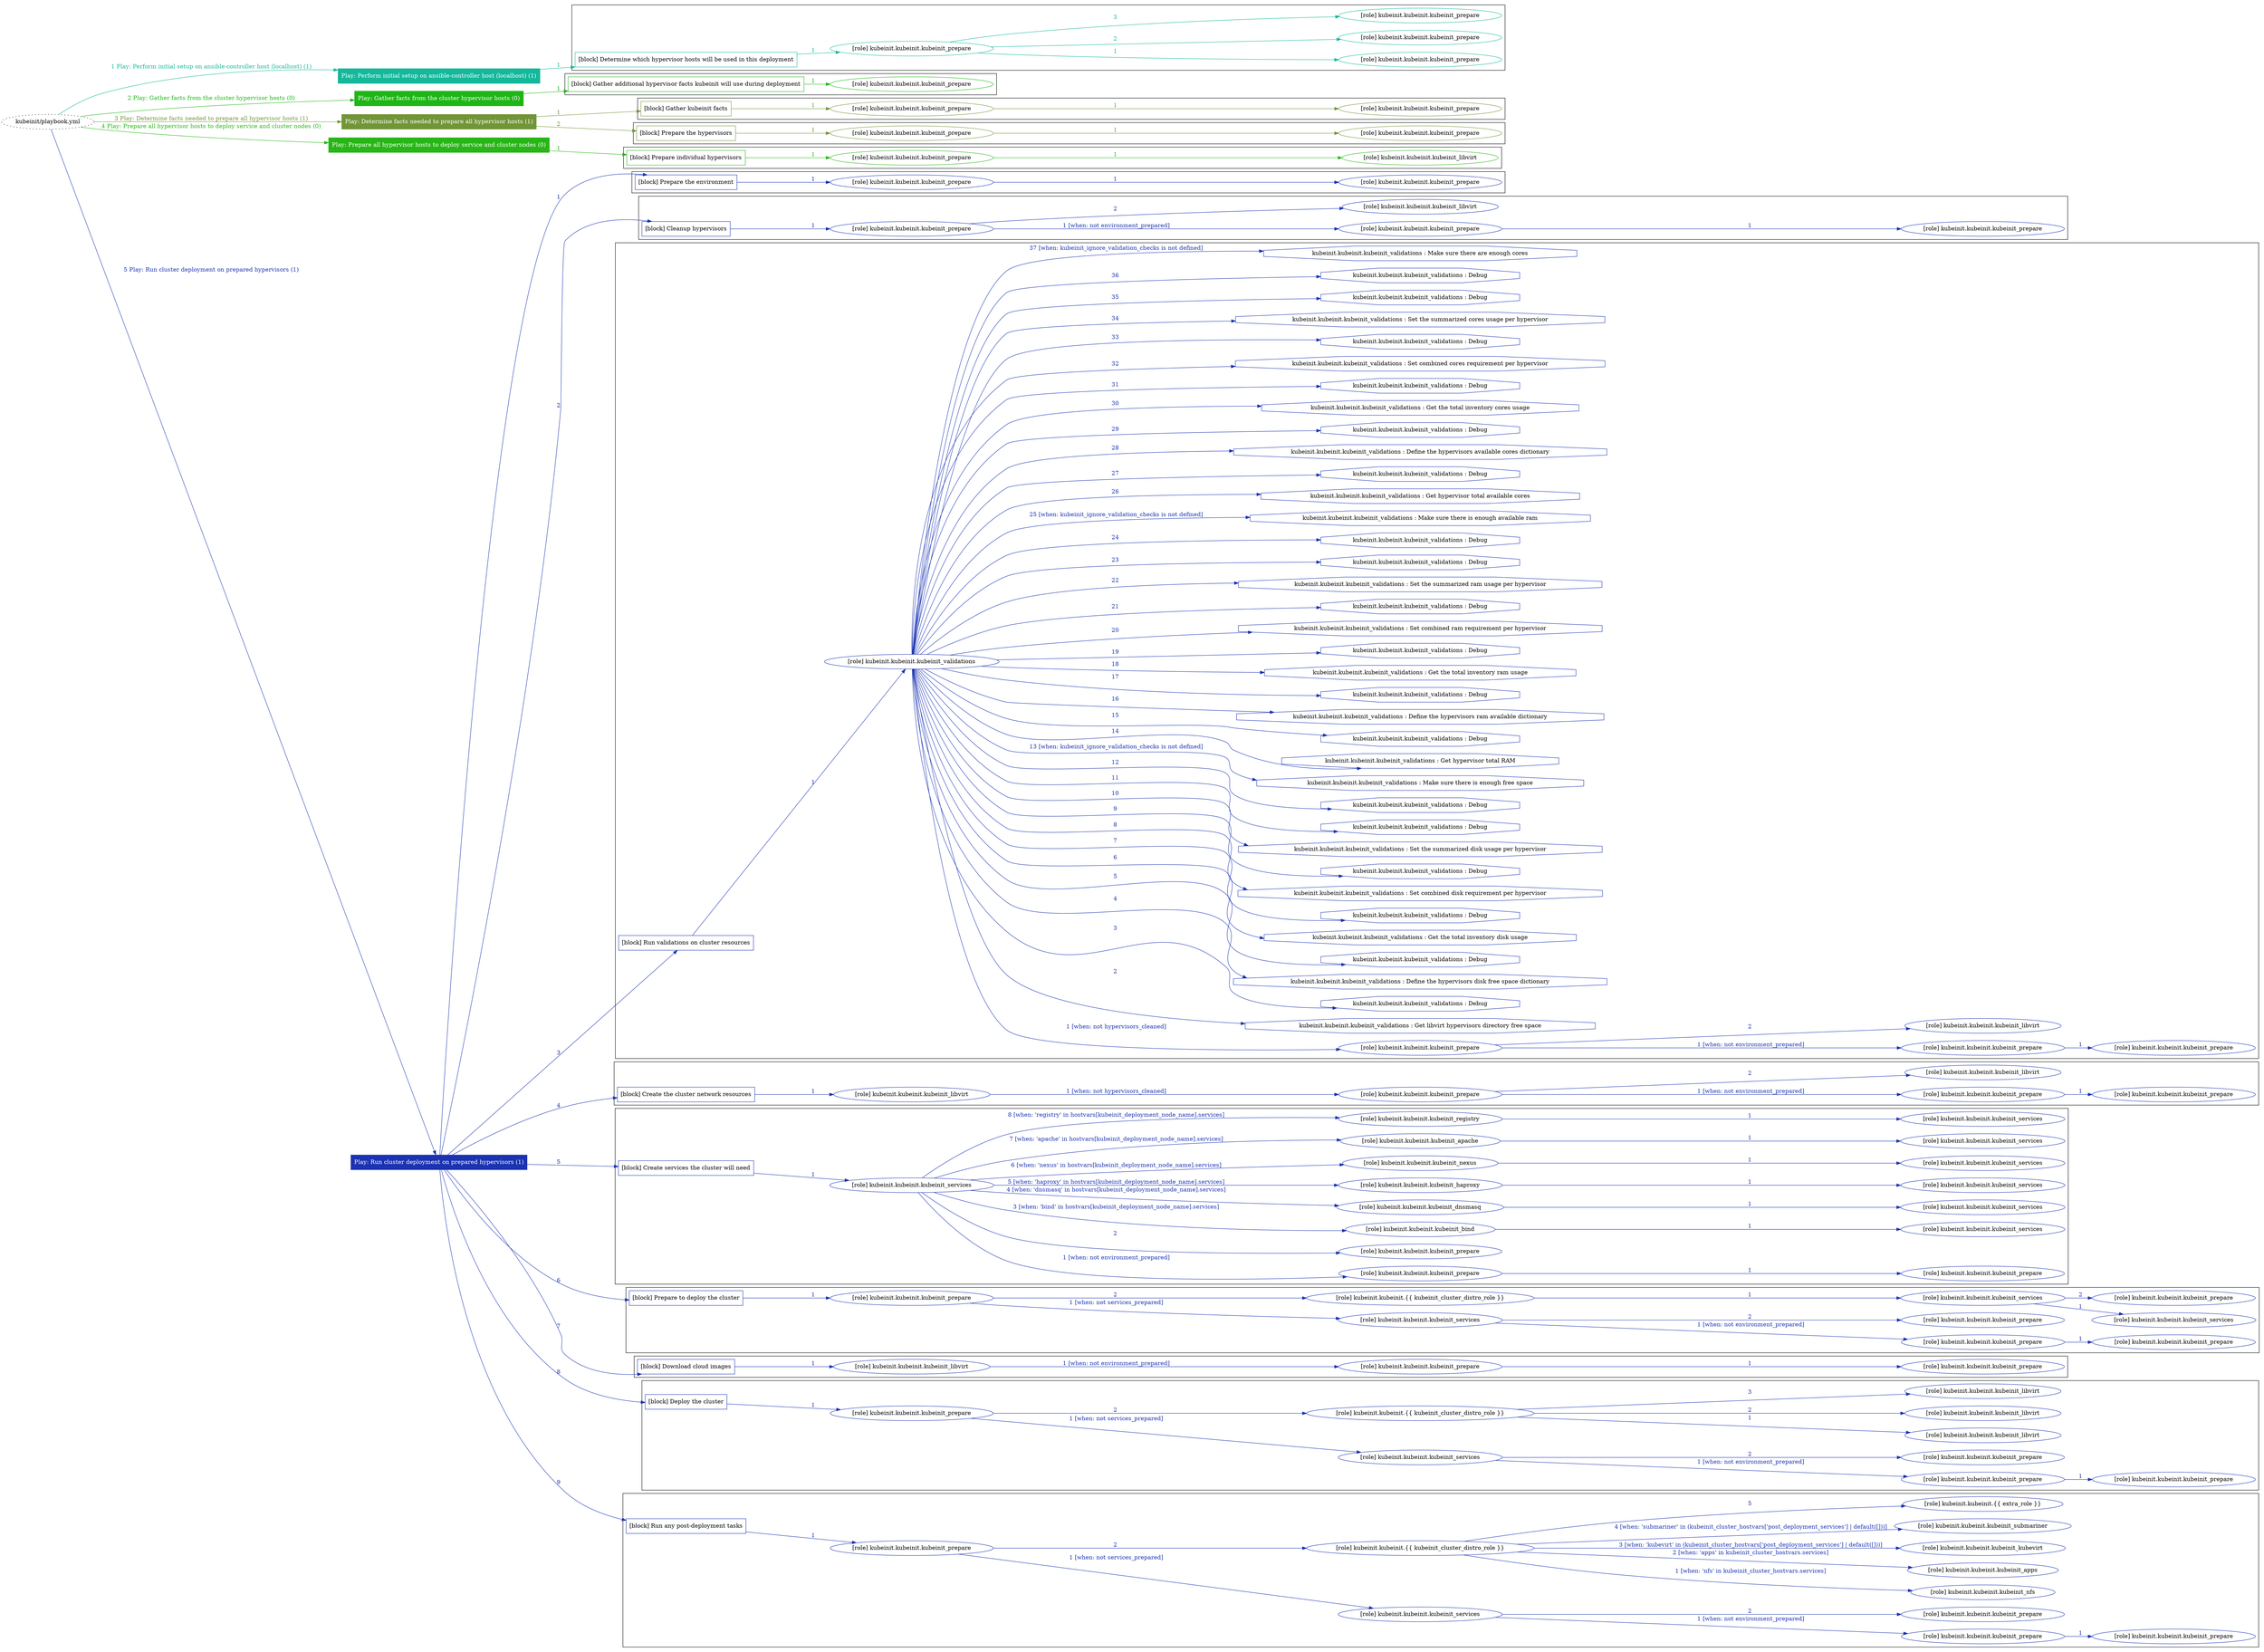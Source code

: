 digraph {
	graph [concentrate=true ordering=in rankdir=LR ratio=fill]
	edge [esep=5 sep=10]
	"kubeinit/playbook.yml" [URL="/home/runner/work/kubeinit/kubeinit/kubeinit/playbook.yml" id=playbook_d0642787 style=dotted]
	"kubeinit/playbook.yml" -> play_f335b61d [label="1 Play: Perform initial setup on ansible-controller host (localhost) (1)" color="#14b89b" fontcolor="#14b89b" id=edge_playbook_d0642787_play_f335b61d labeltooltip="1 Play: Perform initial setup on ansible-controller host (localhost) (1)" tooltip="1 Play: Perform initial setup on ansible-controller host (localhost) (1)"]
	subgraph "Play: Perform initial setup on ansible-controller host (localhost) (1)" {
		play_f335b61d [label="Play: Perform initial setup on ansible-controller host (localhost) (1)" URL="/home/runner/work/kubeinit/kubeinit/kubeinit/playbook.yml" color="#14b89b" fontcolor="#ffffff" id=play_f335b61d shape=box style=filled tooltip=localhost]
		play_f335b61d -> block_9bcf3a5b [label=1 color="#14b89b" fontcolor="#14b89b" id=edge_1_play_f335b61d_block_9bcf3a5b labeltooltip=1 tooltip=1]
		subgraph cluster_block_9bcf3a5b {
			block_9bcf3a5b [label="[block] Determine which hypervisor hosts will be used in this deployment" URL="/home/runner/work/kubeinit/kubeinit/kubeinit/playbook.yml" color="#14b89b" id=block_9bcf3a5b labeltooltip="Determine which hypervisor hosts will be used in this deployment" shape=box tooltip="Determine which hypervisor hosts will be used in this deployment"]
			block_9bcf3a5b -> role_b76c99eb [label="1 " color="#14b89b" fontcolor="#14b89b" id=edge_1_block_9bcf3a5b_role_b76c99eb labeltooltip="1 " tooltip="1 "]
			subgraph "kubeinit.kubeinit.kubeinit_prepare" {
				role_b76c99eb [label="[role] kubeinit.kubeinit.kubeinit_prepare" URL="/home/runner/work/kubeinit/kubeinit/kubeinit/playbook.yml" color="#14b89b" id=role_b76c99eb tooltip="kubeinit.kubeinit.kubeinit_prepare"]
				role_b76c99eb -> role_580c1dcb [label="1 " color="#14b89b" fontcolor="#14b89b" id=edge_1_role_b76c99eb_role_580c1dcb labeltooltip="1 " tooltip="1 "]
				subgraph "kubeinit.kubeinit.kubeinit_prepare" {
					role_580c1dcb [label="[role] kubeinit.kubeinit.kubeinit_prepare" URL="/home/runner/.ansible/collections/ansible_collections/kubeinit/kubeinit/roles/kubeinit_prepare/tasks/build_hypervisors_group.yml" color="#14b89b" id=role_580c1dcb tooltip="kubeinit.kubeinit.kubeinit_prepare"]
				}
				role_b76c99eb -> role_3fa448e5 [label="2 " color="#14b89b" fontcolor="#14b89b" id=edge_2_role_b76c99eb_role_3fa448e5 labeltooltip="2 " tooltip="2 "]
				subgraph "kubeinit.kubeinit.kubeinit_prepare" {
					role_3fa448e5 [label="[role] kubeinit.kubeinit.kubeinit_prepare" URL="/home/runner/.ansible/collections/ansible_collections/kubeinit/kubeinit/roles/kubeinit_prepare/tasks/build_hypervisors_group.yml" color="#14b89b" id=role_3fa448e5 tooltip="kubeinit.kubeinit.kubeinit_prepare"]
				}
				role_b76c99eb -> role_891f0ed3 [label="3 " color="#14b89b" fontcolor="#14b89b" id=edge_3_role_b76c99eb_role_891f0ed3 labeltooltip="3 " tooltip="3 "]
				subgraph "kubeinit.kubeinit.kubeinit_prepare" {
					role_891f0ed3 [label="[role] kubeinit.kubeinit.kubeinit_prepare" URL="/home/runner/.ansible/collections/ansible_collections/kubeinit/kubeinit/roles/kubeinit_prepare/tasks/build_hypervisors_group.yml" color="#14b89b" id=role_891f0ed3 tooltip="kubeinit.kubeinit.kubeinit_prepare"]
				}
			}
		}
	}
	"kubeinit/playbook.yml" -> play_70ec115f [label="2 Play: Gather facts from the cluster hypervisor hosts (0)" color="#1eb616" fontcolor="#1eb616" id=edge_playbook_d0642787_play_70ec115f labeltooltip="2 Play: Gather facts from the cluster hypervisor hosts (0)" tooltip="2 Play: Gather facts from the cluster hypervisor hosts (0)"]
	subgraph "Play: Gather facts from the cluster hypervisor hosts (0)" {
		play_70ec115f [label="Play: Gather facts from the cluster hypervisor hosts (0)" URL="/home/runner/work/kubeinit/kubeinit/kubeinit/playbook.yml" color="#1eb616" fontcolor="#ffffff" id=play_70ec115f shape=box style=filled tooltip="Play: Gather facts from the cluster hypervisor hosts (0)"]
		play_70ec115f -> block_9ad69782 [label=1 color="#1eb616" fontcolor="#1eb616" id=edge_1_play_70ec115f_block_9ad69782 labeltooltip=1 tooltip=1]
		subgraph cluster_block_9ad69782 {
			block_9ad69782 [label="[block] Gather additional hypervisor facts kubeinit will use during deployment" URL="/home/runner/work/kubeinit/kubeinit/kubeinit/playbook.yml" color="#1eb616" id=block_9ad69782 labeltooltip="Gather additional hypervisor facts kubeinit will use during deployment" shape=box tooltip="Gather additional hypervisor facts kubeinit will use during deployment"]
			block_9ad69782 -> role_28d8844d [label="1 " color="#1eb616" fontcolor="#1eb616" id=edge_1_block_9ad69782_role_28d8844d labeltooltip="1 " tooltip="1 "]
			subgraph "kubeinit.kubeinit.kubeinit_prepare" {
				role_28d8844d [label="[role] kubeinit.kubeinit.kubeinit_prepare" URL="/home/runner/work/kubeinit/kubeinit/kubeinit/playbook.yml" color="#1eb616" id=role_28d8844d tooltip="kubeinit.kubeinit.kubeinit_prepare"]
			}
		}
	}
	"kubeinit/playbook.yml" -> play_14eed924 [label="3 Play: Determine facts needed to prepare all hypervisor hosts (1)" color="#729537" fontcolor="#729537" id=edge_playbook_d0642787_play_14eed924 labeltooltip="3 Play: Determine facts needed to prepare all hypervisor hosts (1)" tooltip="3 Play: Determine facts needed to prepare all hypervisor hosts (1)"]
	subgraph "Play: Determine facts needed to prepare all hypervisor hosts (1)" {
		play_14eed924 [label="Play: Determine facts needed to prepare all hypervisor hosts (1)" URL="/home/runner/work/kubeinit/kubeinit/kubeinit/playbook.yml" color="#729537" fontcolor="#ffffff" id=play_14eed924 shape=box style=filled tooltip=localhost]
		play_14eed924 -> block_efe46ebb [label=1 color="#729537" fontcolor="#729537" id=edge_1_play_14eed924_block_efe46ebb labeltooltip=1 tooltip=1]
		subgraph cluster_block_efe46ebb {
			block_efe46ebb [label="[block] Gather kubeinit facts" URL="/home/runner/work/kubeinit/kubeinit/kubeinit/playbook.yml" color="#729537" id=block_efe46ebb labeltooltip="Gather kubeinit facts" shape=box tooltip="Gather kubeinit facts"]
			block_efe46ebb -> role_eef0987b [label="1 " color="#729537" fontcolor="#729537" id=edge_1_block_efe46ebb_role_eef0987b labeltooltip="1 " tooltip="1 "]
			subgraph "kubeinit.kubeinit.kubeinit_prepare" {
				role_eef0987b [label="[role] kubeinit.kubeinit.kubeinit_prepare" URL="/home/runner/work/kubeinit/kubeinit/kubeinit/playbook.yml" color="#729537" id=role_eef0987b tooltip="kubeinit.kubeinit.kubeinit_prepare"]
				role_eef0987b -> role_ab164e6f [label="1 " color="#729537" fontcolor="#729537" id=edge_1_role_eef0987b_role_ab164e6f labeltooltip="1 " tooltip="1 "]
				subgraph "kubeinit.kubeinit.kubeinit_prepare" {
					role_ab164e6f [label="[role] kubeinit.kubeinit.kubeinit_prepare" URL="/home/runner/.ansible/collections/ansible_collections/kubeinit/kubeinit/roles/kubeinit_prepare/tasks/gather_kubeinit_facts.yml" color="#729537" id=role_ab164e6f tooltip="kubeinit.kubeinit.kubeinit_prepare"]
				}
			}
		}
		play_14eed924 -> block_03d77d4e [label=2 color="#729537" fontcolor="#729537" id=edge_2_play_14eed924_block_03d77d4e labeltooltip=2 tooltip=2]
		subgraph cluster_block_03d77d4e {
			block_03d77d4e [label="[block] Prepare the hypervisors" URL="/home/runner/work/kubeinit/kubeinit/kubeinit/playbook.yml" color="#729537" id=block_03d77d4e labeltooltip="Prepare the hypervisors" shape=box tooltip="Prepare the hypervisors"]
			block_03d77d4e -> role_f4a0c69c [label="1 " color="#729537" fontcolor="#729537" id=edge_1_block_03d77d4e_role_f4a0c69c labeltooltip="1 " tooltip="1 "]
			subgraph "kubeinit.kubeinit.kubeinit_prepare" {
				role_f4a0c69c [label="[role] kubeinit.kubeinit.kubeinit_prepare" URL="/home/runner/work/kubeinit/kubeinit/kubeinit/playbook.yml" color="#729537" id=role_f4a0c69c tooltip="kubeinit.kubeinit.kubeinit_prepare"]
				role_f4a0c69c -> role_c1b310d0 [label="1 " color="#729537" fontcolor="#729537" id=edge_1_role_f4a0c69c_role_c1b310d0 labeltooltip="1 " tooltip="1 "]
				subgraph "kubeinit.kubeinit.kubeinit_prepare" {
					role_c1b310d0 [label="[role] kubeinit.kubeinit.kubeinit_prepare" URL="/home/runner/.ansible/collections/ansible_collections/kubeinit/kubeinit/roles/kubeinit_prepare/tasks/gather_kubeinit_facts.yml" color="#729537" id=role_c1b310d0 tooltip="kubeinit.kubeinit.kubeinit_prepare"]
				}
			}
		}
	}
	"kubeinit/playbook.yml" -> play_85d1988a [label="4 Play: Prepare all hypervisor hosts to deploy service and cluster nodes (0)" color="#27b616" fontcolor="#27b616" id=edge_playbook_d0642787_play_85d1988a labeltooltip="4 Play: Prepare all hypervisor hosts to deploy service and cluster nodes (0)" tooltip="4 Play: Prepare all hypervisor hosts to deploy service and cluster nodes (0)"]
	subgraph "Play: Prepare all hypervisor hosts to deploy service and cluster nodes (0)" {
		play_85d1988a [label="Play: Prepare all hypervisor hosts to deploy service and cluster nodes (0)" URL="/home/runner/work/kubeinit/kubeinit/kubeinit/playbook.yml" color="#27b616" fontcolor="#ffffff" id=play_85d1988a shape=box style=filled tooltip="Play: Prepare all hypervisor hosts to deploy service and cluster nodes (0)"]
		play_85d1988a -> block_72f70c31 [label=1 color="#27b616" fontcolor="#27b616" id=edge_1_play_85d1988a_block_72f70c31 labeltooltip=1 tooltip=1]
		subgraph cluster_block_72f70c31 {
			block_72f70c31 [label="[block] Prepare individual hypervisors" URL="/home/runner/work/kubeinit/kubeinit/kubeinit/playbook.yml" color="#27b616" id=block_72f70c31 labeltooltip="Prepare individual hypervisors" shape=box tooltip="Prepare individual hypervisors"]
			block_72f70c31 -> role_079ffa58 [label="1 " color="#27b616" fontcolor="#27b616" id=edge_1_block_72f70c31_role_079ffa58 labeltooltip="1 " tooltip="1 "]
			subgraph "kubeinit.kubeinit.kubeinit_prepare" {
				role_079ffa58 [label="[role] kubeinit.kubeinit.kubeinit_prepare" URL="/home/runner/work/kubeinit/kubeinit/kubeinit/playbook.yml" color="#27b616" id=role_079ffa58 tooltip="kubeinit.kubeinit.kubeinit_prepare"]
				role_079ffa58 -> role_79d85aa2 [label="1 " color="#27b616" fontcolor="#27b616" id=edge_1_role_079ffa58_role_79d85aa2 labeltooltip="1 " tooltip="1 "]
				subgraph "kubeinit.kubeinit.kubeinit_libvirt" {
					role_79d85aa2 [label="[role] kubeinit.kubeinit.kubeinit_libvirt" URL="/home/runner/.ansible/collections/ansible_collections/kubeinit/kubeinit/roles/kubeinit_prepare/tasks/prepare_hypervisor.yml" color="#27b616" id=role_79d85aa2 tooltip="kubeinit.kubeinit.kubeinit_libvirt"]
				}
			}
		}
	}
	"kubeinit/playbook.yml" -> play_3f9aa0ba [label="5 Play: Run cluster deployment on prepared hypervisors (1)" color="#1b33b1" fontcolor="#1b33b1" id=edge_playbook_d0642787_play_3f9aa0ba labeltooltip="5 Play: Run cluster deployment on prepared hypervisors (1)" tooltip="5 Play: Run cluster deployment on prepared hypervisors (1)"]
	subgraph "Play: Run cluster deployment on prepared hypervisors (1)" {
		play_3f9aa0ba [label="Play: Run cluster deployment on prepared hypervisors (1)" URL="/home/runner/work/kubeinit/kubeinit/kubeinit/playbook.yml" color="#1b33b1" fontcolor="#ffffff" id=play_3f9aa0ba shape=box style=filled tooltip=localhost]
		play_3f9aa0ba -> block_d794f4b3 [label=1 color="#1b33b1" fontcolor="#1b33b1" id=edge_1_play_3f9aa0ba_block_d794f4b3 labeltooltip=1 tooltip=1]
		subgraph cluster_block_d794f4b3 {
			block_d794f4b3 [label="[block] Prepare the environment" URL="/home/runner/work/kubeinit/kubeinit/kubeinit/playbook.yml" color="#1b33b1" id=block_d794f4b3 labeltooltip="Prepare the environment" shape=box tooltip="Prepare the environment"]
			block_d794f4b3 -> role_8365e5de [label="1 " color="#1b33b1" fontcolor="#1b33b1" id=edge_1_block_d794f4b3_role_8365e5de labeltooltip="1 " tooltip="1 "]
			subgraph "kubeinit.kubeinit.kubeinit_prepare" {
				role_8365e5de [label="[role] kubeinit.kubeinit.kubeinit_prepare" URL="/home/runner/work/kubeinit/kubeinit/kubeinit/playbook.yml" color="#1b33b1" id=role_8365e5de tooltip="kubeinit.kubeinit.kubeinit_prepare"]
				role_8365e5de -> role_66886722 [label="1 " color="#1b33b1" fontcolor="#1b33b1" id=edge_1_role_8365e5de_role_66886722 labeltooltip="1 " tooltip="1 "]
				subgraph "kubeinit.kubeinit.kubeinit_prepare" {
					role_66886722 [label="[role] kubeinit.kubeinit.kubeinit_prepare" URL="/home/runner/.ansible/collections/ansible_collections/kubeinit/kubeinit/roles/kubeinit_prepare/tasks/gather_kubeinit_facts.yml" color="#1b33b1" id=role_66886722 tooltip="kubeinit.kubeinit.kubeinit_prepare"]
				}
			}
		}
		play_3f9aa0ba -> block_cd24d6b0 [label=2 color="#1b33b1" fontcolor="#1b33b1" id=edge_2_play_3f9aa0ba_block_cd24d6b0 labeltooltip=2 tooltip=2]
		subgraph cluster_block_cd24d6b0 {
			block_cd24d6b0 [label="[block] Cleanup hypervisors" URL="/home/runner/work/kubeinit/kubeinit/kubeinit/playbook.yml" color="#1b33b1" id=block_cd24d6b0 labeltooltip="Cleanup hypervisors" shape=box tooltip="Cleanup hypervisors"]
			block_cd24d6b0 -> role_c3f292dd [label="1 " color="#1b33b1" fontcolor="#1b33b1" id=edge_1_block_cd24d6b0_role_c3f292dd labeltooltip="1 " tooltip="1 "]
			subgraph "kubeinit.kubeinit.kubeinit_prepare" {
				role_c3f292dd [label="[role] kubeinit.kubeinit.kubeinit_prepare" URL="/home/runner/work/kubeinit/kubeinit/kubeinit/playbook.yml" color="#1b33b1" id=role_c3f292dd tooltip="kubeinit.kubeinit.kubeinit_prepare"]
				role_c3f292dd -> role_408a5069 [label="1 [when: not environment_prepared]" color="#1b33b1" fontcolor="#1b33b1" id=edge_1_role_c3f292dd_role_408a5069 labeltooltip="1 [when: not environment_prepared]" tooltip="1 [when: not environment_prepared]"]
				subgraph "kubeinit.kubeinit.kubeinit_prepare" {
					role_408a5069 [label="[role] kubeinit.kubeinit.kubeinit_prepare" URL="/home/runner/.ansible/collections/ansible_collections/kubeinit/kubeinit/roles/kubeinit_prepare/tasks/cleanup_hypervisors.yml" color="#1b33b1" id=role_408a5069 tooltip="kubeinit.kubeinit.kubeinit_prepare"]
					role_408a5069 -> role_58c8affa [label="1 " color="#1b33b1" fontcolor="#1b33b1" id=edge_1_role_408a5069_role_58c8affa labeltooltip="1 " tooltip="1 "]
					subgraph "kubeinit.kubeinit.kubeinit_prepare" {
						role_58c8affa [label="[role] kubeinit.kubeinit.kubeinit_prepare" URL="/home/runner/.ansible/collections/ansible_collections/kubeinit/kubeinit/roles/kubeinit_prepare/tasks/gather_kubeinit_facts.yml" color="#1b33b1" id=role_58c8affa tooltip="kubeinit.kubeinit.kubeinit_prepare"]
					}
				}
				role_c3f292dd -> role_567810c3 [label="2 " color="#1b33b1" fontcolor="#1b33b1" id=edge_2_role_c3f292dd_role_567810c3 labeltooltip="2 " tooltip="2 "]
				subgraph "kubeinit.kubeinit.kubeinit_libvirt" {
					role_567810c3 [label="[role] kubeinit.kubeinit.kubeinit_libvirt" URL="/home/runner/.ansible/collections/ansible_collections/kubeinit/kubeinit/roles/kubeinit_prepare/tasks/cleanup_hypervisors.yml" color="#1b33b1" id=role_567810c3 tooltip="kubeinit.kubeinit.kubeinit_libvirt"]
				}
			}
		}
		play_3f9aa0ba -> block_859167df [label=3 color="#1b33b1" fontcolor="#1b33b1" id=edge_3_play_3f9aa0ba_block_859167df labeltooltip=3 tooltip=3]
		subgraph cluster_block_859167df {
			block_859167df [label="[block] Run validations on cluster resources" URL="/home/runner/work/kubeinit/kubeinit/kubeinit/playbook.yml" color="#1b33b1" id=block_859167df labeltooltip="Run validations on cluster resources" shape=box tooltip="Run validations on cluster resources"]
			block_859167df -> role_9fb60a07 [label="1 " color="#1b33b1" fontcolor="#1b33b1" id=edge_1_block_859167df_role_9fb60a07 labeltooltip="1 " tooltip="1 "]
			subgraph "kubeinit.kubeinit.kubeinit_validations" {
				role_9fb60a07 [label="[role] kubeinit.kubeinit.kubeinit_validations" URL="/home/runner/work/kubeinit/kubeinit/kubeinit/playbook.yml" color="#1b33b1" id=role_9fb60a07 tooltip="kubeinit.kubeinit.kubeinit_validations"]
				role_9fb60a07 -> role_9320d05c [label="1 [when: not hypervisors_cleaned]" color="#1b33b1" fontcolor="#1b33b1" id=edge_1_role_9fb60a07_role_9320d05c labeltooltip="1 [when: not hypervisors_cleaned]" tooltip="1 [when: not hypervisors_cleaned]"]
				subgraph "kubeinit.kubeinit.kubeinit_prepare" {
					role_9320d05c [label="[role] kubeinit.kubeinit.kubeinit_prepare" URL="/home/runner/.ansible/collections/ansible_collections/kubeinit/kubeinit/roles/kubeinit_validations/tasks/main.yml" color="#1b33b1" id=role_9320d05c tooltip="kubeinit.kubeinit.kubeinit_prepare"]
					role_9320d05c -> role_31e699a5 [label="1 [when: not environment_prepared]" color="#1b33b1" fontcolor="#1b33b1" id=edge_1_role_9320d05c_role_31e699a5 labeltooltip="1 [when: not environment_prepared]" tooltip="1 [when: not environment_prepared]"]
					subgraph "kubeinit.kubeinit.kubeinit_prepare" {
						role_31e699a5 [label="[role] kubeinit.kubeinit.kubeinit_prepare" URL="/home/runner/.ansible/collections/ansible_collections/kubeinit/kubeinit/roles/kubeinit_prepare/tasks/cleanup_hypervisors.yml" color="#1b33b1" id=role_31e699a5 tooltip="kubeinit.kubeinit.kubeinit_prepare"]
						role_31e699a5 -> role_39a4196a [label="1 " color="#1b33b1" fontcolor="#1b33b1" id=edge_1_role_31e699a5_role_39a4196a labeltooltip="1 " tooltip="1 "]
						subgraph "kubeinit.kubeinit.kubeinit_prepare" {
							role_39a4196a [label="[role] kubeinit.kubeinit.kubeinit_prepare" URL="/home/runner/.ansible/collections/ansible_collections/kubeinit/kubeinit/roles/kubeinit_prepare/tasks/gather_kubeinit_facts.yml" color="#1b33b1" id=role_39a4196a tooltip="kubeinit.kubeinit.kubeinit_prepare"]
						}
					}
					role_9320d05c -> role_522bf94f [label="2 " color="#1b33b1" fontcolor="#1b33b1" id=edge_2_role_9320d05c_role_522bf94f labeltooltip="2 " tooltip="2 "]
					subgraph "kubeinit.kubeinit.kubeinit_libvirt" {
						role_522bf94f [label="[role] kubeinit.kubeinit.kubeinit_libvirt" URL="/home/runner/.ansible/collections/ansible_collections/kubeinit/kubeinit/roles/kubeinit_prepare/tasks/cleanup_hypervisors.yml" color="#1b33b1" id=role_522bf94f tooltip="kubeinit.kubeinit.kubeinit_libvirt"]
					}
				}
				task_2f95c793 [label="kubeinit.kubeinit.kubeinit_validations : Get libvirt hypervisors directory free space" URL="/home/runner/.ansible/collections/ansible_collections/kubeinit/kubeinit/roles/kubeinit_validations/tasks/10_libvirt_free_space.yml" color="#1b33b1" id=task_2f95c793 shape=octagon tooltip="kubeinit.kubeinit.kubeinit_validations : Get libvirt hypervisors directory free space"]
				role_9fb60a07 -> task_2f95c793 [label="2 " color="#1b33b1" fontcolor="#1b33b1" id=edge_2_role_9fb60a07_task_2f95c793 labeltooltip="2 " tooltip="2 "]
				task_fde166de [label="kubeinit.kubeinit.kubeinit_validations : Debug" URL="/home/runner/.ansible/collections/ansible_collections/kubeinit/kubeinit/roles/kubeinit_validations/tasks/10_libvirt_free_space.yml" color="#1b33b1" id=task_fde166de shape=octagon tooltip="kubeinit.kubeinit.kubeinit_validations : Debug"]
				role_9fb60a07 -> task_fde166de [label="3 " color="#1b33b1" fontcolor="#1b33b1" id=edge_3_role_9fb60a07_task_fde166de labeltooltip="3 " tooltip="3 "]
				task_0015f251 [label="kubeinit.kubeinit.kubeinit_validations : Define the hypervisors disk free space dictionary" URL="/home/runner/.ansible/collections/ansible_collections/kubeinit/kubeinit/roles/kubeinit_validations/tasks/10_libvirt_free_space.yml" color="#1b33b1" id=task_0015f251 shape=octagon tooltip="kubeinit.kubeinit.kubeinit_validations : Define the hypervisors disk free space dictionary"]
				role_9fb60a07 -> task_0015f251 [label="4 " color="#1b33b1" fontcolor="#1b33b1" id=edge_4_role_9fb60a07_task_0015f251 labeltooltip="4 " tooltip="4 "]
				task_1e554fc7 [label="kubeinit.kubeinit.kubeinit_validations : Debug" URL="/home/runner/.ansible/collections/ansible_collections/kubeinit/kubeinit/roles/kubeinit_validations/tasks/10_libvirt_free_space.yml" color="#1b33b1" id=task_1e554fc7 shape=octagon tooltip="kubeinit.kubeinit.kubeinit_validations : Debug"]
				role_9fb60a07 -> task_1e554fc7 [label="5 " color="#1b33b1" fontcolor="#1b33b1" id=edge_5_role_9fb60a07_task_1e554fc7 labeltooltip="5 " tooltip="5 "]
				task_2ba6947e [label="kubeinit.kubeinit.kubeinit_validations : Get the total inventory disk usage" URL="/home/runner/.ansible/collections/ansible_collections/kubeinit/kubeinit/roles/kubeinit_validations/tasks/10_libvirt_free_space.yml" color="#1b33b1" id=task_2ba6947e shape=octagon tooltip="kubeinit.kubeinit.kubeinit_validations : Get the total inventory disk usage"]
				role_9fb60a07 -> task_2ba6947e [label="6 " color="#1b33b1" fontcolor="#1b33b1" id=edge_6_role_9fb60a07_task_2ba6947e labeltooltip="6 " tooltip="6 "]
				task_b066cc3e [label="kubeinit.kubeinit.kubeinit_validations : Debug" URL="/home/runner/.ansible/collections/ansible_collections/kubeinit/kubeinit/roles/kubeinit_validations/tasks/10_libvirt_free_space.yml" color="#1b33b1" id=task_b066cc3e shape=octagon tooltip="kubeinit.kubeinit.kubeinit_validations : Debug"]
				role_9fb60a07 -> task_b066cc3e [label="7 " color="#1b33b1" fontcolor="#1b33b1" id=edge_7_role_9fb60a07_task_b066cc3e labeltooltip="7 " tooltip="7 "]
				task_6b97f872 [label="kubeinit.kubeinit.kubeinit_validations : Set combined disk requirement per hypervisor" URL="/home/runner/.ansible/collections/ansible_collections/kubeinit/kubeinit/roles/kubeinit_validations/tasks/10_libvirt_free_space.yml" color="#1b33b1" id=task_6b97f872 shape=octagon tooltip="kubeinit.kubeinit.kubeinit_validations : Set combined disk requirement per hypervisor"]
				role_9fb60a07 -> task_6b97f872 [label="8 " color="#1b33b1" fontcolor="#1b33b1" id=edge_8_role_9fb60a07_task_6b97f872 labeltooltip="8 " tooltip="8 "]
				task_d554695a [label="kubeinit.kubeinit.kubeinit_validations : Debug" URL="/home/runner/.ansible/collections/ansible_collections/kubeinit/kubeinit/roles/kubeinit_validations/tasks/10_libvirt_free_space.yml" color="#1b33b1" id=task_d554695a shape=octagon tooltip="kubeinit.kubeinit.kubeinit_validations : Debug"]
				role_9fb60a07 -> task_d554695a [label="9 " color="#1b33b1" fontcolor="#1b33b1" id=edge_9_role_9fb60a07_task_d554695a labeltooltip="9 " tooltip="9 "]
				task_1ce75f37 [label="kubeinit.kubeinit.kubeinit_validations : Set the summarized disk usage per hypervisor" URL="/home/runner/.ansible/collections/ansible_collections/kubeinit/kubeinit/roles/kubeinit_validations/tasks/10_libvirt_free_space.yml" color="#1b33b1" id=task_1ce75f37 shape=octagon tooltip="kubeinit.kubeinit.kubeinit_validations : Set the summarized disk usage per hypervisor"]
				role_9fb60a07 -> task_1ce75f37 [label="10 " color="#1b33b1" fontcolor="#1b33b1" id=edge_10_role_9fb60a07_task_1ce75f37 labeltooltip="10 " tooltip="10 "]
				task_3bdb3409 [label="kubeinit.kubeinit.kubeinit_validations : Debug" URL="/home/runner/.ansible/collections/ansible_collections/kubeinit/kubeinit/roles/kubeinit_validations/tasks/10_libvirt_free_space.yml" color="#1b33b1" id=task_3bdb3409 shape=octagon tooltip="kubeinit.kubeinit.kubeinit_validations : Debug"]
				role_9fb60a07 -> task_3bdb3409 [label="11 " color="#1b33b1" fontcolor="#1b33b1" id=edge_11_role_9fb60a07_task_3bdb3409 labeltooltip="11 " tooltip="11 "]
				task_29e334ca [label="kubeinit.kubeinit.kubeinit_validations : Debug" URL="/home/runner/.ansible/collections/ansible_collections/kubeinit/kubeinit/roles/kubeinit_validations/tasks/10_libvirt_free_space.yml" color="#1b33b1" id=task_29e334ca shape=octagon tooltip="kubeinit.kubeinit.kubeinit_validations : Debug"]
				role_9fb60a07 -> task_29e334ca [label="12 " color="#1b33b1" fontcolor="#1b33b1" id=edge_12_role_9fb60a07_task_29e334ca labeltooltip="12 " tooltip="12 "]
				task_494f1232 [label="kubeinit.kubeinit.kubeinit_validations : Make sure there is enough free space" URL="/home/runner/.ansible/collections/ansible_collections/kubeinit/kubeinit/roles/kubeinit_validations/tasks/10_libvirt_free_space.yml" color="#1b33b1" id=task_494f1232 shape=octagon tooltip="kubeinit.kubeinit.kubeinit_validations : Make sure there is enough free space"]
				role_9fb60a07 -> task_494f1232 [label="13 [when: kubeinit_ignore_validation_checks is not defined]" color="#1b33b1" fontcolor="#1b33b1" id=edge_13_role_9fb60a07_task_494f1232 labeltooltip="13 [when: kubeinit_ignore_validation_checks is not defined]" tooltip="13 [when: kubeinit_ignore_validation_checks is not defined]"]
				task_c98d5035 [label="kubeinit.kubeinit.kubeinit_validations : Get hypervisor total RAM" URL="/home/runner/.ansible/collections/ansible_collections/kubeinit/kubeinit/roles/kubeinit_validations/tasks/20_libvirt_available_ram.yml" color="#1b33b1" id=task_c98d5035 shape=octagon tooltip="kubeinit.kubeinit.kubeinit_validations : Get hypervisor total RAM"]
				role_9fb60a07 -> task_c98d5035 [label="14 " color="#1b33b1" fontcolor="#1b33b1" id=edge_14_role_9fb60a07_task_c98d5035 labeltooltip="14 " tooltip="14 "]
				task_a5c8b137 [label="kubeinit.kubeinit.kubeinit_validations : Debug" URL="/home/runner/.ansible/collections/ansible_collections/kubeinit/kubeinit/roles/kubeinit_validations/tasks/20_libvirt_available_ram.yml" color="#1b33b1" id=task_a5c8b137 shape=octagon tooltip="kubeinit.kubeinit.kubeinit_validations : Debug"]
				role_9fb60a07 -> task_a5c8b137 [label="15 " color="#1b33b1" fontcolor="#1b33b1" id=edge_15_role_9fb60a07_task_a5c8b137 labeltooltip="15 " tooltip="15 "]
				task_25f91c32 [label="kubeinit.kubeinit.kubeinit_validations : Define the hypervisors ram available dictionary" URL="/home/runner/.ansible/collections/ansible_collections/kubeinit/kubeinit/roles/kubeinit_validations/tasks/20_libvirt_available_ram.yml" color="#1b33b1" id=task_25f91c32 shape=octagon tooltip="kubeinit.kubeinit.kubeinit_validations : Define the hypervisors ram available dictionary"]
				role_9fb60a07 -> task_25f91c32 [label="16 " color="#1b33b1" fontcolor="#1b33b1" id=edge_16_role_9fb60a07_task_25f91c32 labeltooltip="16 " tooltip="16 "]
				task_6a60e4f9 [label="kubeinit.kubeinit.kubeinit_validations : Debug" URL="/home/runner/.ansible/collections/ansible_collections/kubeinit/kubeinit/roles/kubeinit_validations/tasks/20_libvirt_available_ram.yml" color="#1b33b1" id=task_6a60e4f9 shape=octagon tooltip="kubeinit.kubeinit.kubeinit_validations : Debug"]
				role_9fb60a07 -> task_6a60e4f9 [label="17 " color="#1b33b1" fontcolor="#1b33b1" id=edge_17_role_9fb60a07_task_6a60e4f9 labeltooltip="17 " tooltip="17 "]
				task_6f429b94 [label="kubeinit.kubeinit.kubeinit_validations : Get the total inventory ram usage" URL="/home/runner/.ansible/collections/ansible_collections/kubeinit/kubeinit/roles/kubeinit_validations/tasks/20_libvirt_available_ram.yml" color="#1b33b1" id=task_6f429b94 shape=octagon tooltip="kubeinit.kubeinit.kubeinit_validations : Get the total inventory ram usage"]
				role_9fb60a07 -> task_6f429b94 [label="18 " color="#1b33b1" fontcolor="#1b33b1" id=edge_18_role_9fb60a07_task_6f429b94 labeltooltip="18 " tooltip="18 "]
				task_bdcb1c4c [label="kubeinit.kubeinit.kubeinit_validations : Debug" URL="/home/runner/.ansible/collections/ansible_collections/kubeinit/kubeinit/roles/kubeinit_validations/tasks/20_libvirt_available_ram.yml" color="#1b33b1" id=task_bdcb1c4c shape=octagon tooltip="kubeinit.kubeinit.kubeinit_validations : Debug"]
				role_9fb60a07 -> task_bdcb1c4c [label="19 " color="#1b33b1" fontcolor="#1b33b1" id=edge_19_role_9fb60a07_task_bdcb1c4c labeltooltip="19 " tooltip="19 "]
				task_4bbbf221 [label="kubeinit.kubeinit.kubeinit_validations : Set combined ram requirement per hypervisor" URL="/home/runner/.ansible/collections/ansible_collections/kubeinit/kubeinit/roles/kubeinit_validations/tasks/20_libvirt_available_ram.yml" color="#1b33b1" id=task_4bbbf221 shape=octagon tooltip="kubeinit.kubeinit.kubeinit_validations : Set combined ram requirement per hypervisor"]
				role_9fb60a07 -> task_4bbbf221 [label="20 " color="#1b33b1" fontcolor="#1b33b1" id=edge_20_role_9fb60a07_task_4bbbf221 labeltooltip="20 " tooltip="20 "]
				task_5c71323c [label="kubeinit.kubeinit.kubeinit_validations : Debug" URL="/home/runner/.ansible/collections/ansible_collections/kubeinit/kubeinit/roles/kubeinit_validations/tasks/20_libvirt_available_ram.yml" color="#1b33b1" id=task_5c71323c shape=octagon tooltip="kubeinit.kubeinit.kubeinit_validations : Debug"]
				role_9fb60a07 -> task_5c71323c [label="21 " color="#1b33b1" fontcolor="#1b33b1" id=edge_21_role_9fb60a07_task_5c71323c labeltooltip="21 " tooltip="21 "]
				task_fcc02f7c [label="kubeinit.kubeinit.kubeinit_validations : Set the summarized ram usage per hypervisor" URL="/home/runner/.ansible/collections/ansible_collections/kubeinit/kubeinit/roles/kubeinit_validations/tasks/20_libvirt_available_ram.yml" color="#1b33b1" id=task_fcc02f7c shape=octagon tooltip="kubeinit.kubeinit.kubeinit_validations : Set the summarized ram usage per hypervisor"]
				role_9fb60a07 -> task_fcc02f7c [label="22 " color="#1b33b1" fontcolor="#1b33b1" id=edge_22_role_9fb60a07_task_fcc02f7c labeltooltip="22 " tooltip="22 "]
				task_aecbc5b8 [label="kubeinit.kubeinit.kubeinit_validations : Debug" URL="/home/runner/.ansible/collections/ansible_collections/kubeinit/kubeinit/roles/kubeinit_validations/tasks/20_libvirt_available_ram.yml" color="#1b33b1" id=task_aecbc5b8 shape=octagon tooltip="kubeinit.kubeinit.kubeinit_validations : Debug"]
				role_9fb60a07 -> task_aecbc5b8 [label="23 " color="#1b33b1" fontcolor="#1b33b1" id=edge_23_role_9fb60a07_task_aecbc5b8 labeltooltip="23 " tooltip="23 "]
				task_55f85585 [label="kubeinit.kubeinit.kubeinit_validations : Debug" URL="/home/runner/.ansible/collections/ansible_collections/kubeinit/kubeinit/roles/kubeinit_validations/tasks/20_libvirt_available_ram.yml" color="#1b33b1" id=task_55f85585 shape=octagon tooltip="kubeinit.kubeinit.kubeinit_validations : Debug"]
				role_9fb60a07 -> task_55f85585 [label="24 " color="#1b33b1" fontcolor="#1b33b1" id=edge_24_role_9fb60a07_task_55f85585 labeltooltip="24 " tooltip="24 "]
				task_9bce46e9 [label="kubeinit.kubeinit.kubeinit_validations : Make sure there is enough available ram" URL="/home/runner/.ansible/collections/ansible_collections/kubeinit/kubeinit/roles/kubeinit_validations/tasks/20_libvirt_available_ram.yml" color="#1b33b1" id=task_9bce46e9 shape=octagon tooltip="kubeinit.kubeinit.kubeinit_validations : Make sure there is enough available ram"]
				role_9fb60a07 -> task_9bce46e9 [label="25 [when: kubeinit_ignore_validation_checks is not defined]" color="#1b33b1" fontcolor="#1b33b1" id=edge_25_role_9fb60a07_task_9bce46e9 labeltooltip="25 [when: kubeinit_ignore_validation_checks is not defined]" tooltip="25 [when: kubeinit_ignore_validation_checks is not defined]"]
				task_5e54ff36 [label="kubeinit.kubeinit.kubeinit_validations : Get hypervisor total available cores" URL="/home/runner/.ansible/collections/ansible_collections/kubeinit/kubeinit/roles/kubeinit_validations/tasks/30_libvirt_check_cpu_cores.yml" color="#1b33b1" id=task_5e54ff36 shape=octagon tooltip="kubeinit.kubeinit.kubeinit_validations : Get hypervisor total available cores"]
				role_9fb60a07 -> task_5e54ff36 [label="26 " color="#1b33b1" fontcolor="#1b33b1" id=edge_26_role_9fb60a07_task_5e54ff36 labeltooltip="26 " tooltip="26 "]
				task_e33dbc8e [label="kubeinit.kubeinit.kubeinit_validations : Debug" URL="/home/runner/.ansible/collections/ansible_collections/kubeinit/kubeinit/roles/kubeinit_validations/tasks/30_libvirt_check_cpu_cores.yml" color="#1b33b1" id=task_e33dbc8e shape=octagon tooltip="kubeinit.kubeinit.kubeinit_validations : Debug"]
				role_9fb60a07 -> task_e33dbc8e [label="27 " color="#1b33b1" fontcolor="#1b33b1" id=edge_27_role_9fb60a07_task_e33dbc8e labeltooltip="27 " tooltip="27 "]
				task_2cc8de0f [label="kubeinit.kubeinit.kubeinit_validations : Define the hypervisors available cores dictionary" URL="/home/runner/.ansible/collections/ansible_collections/kubeinit/kubeinit/roles/kubeinit_validations/tasks/30_libvirt_check_cpu_cores.yml" color="#1b33b1" id=task_2cc8de0f shape=octagon tooltip="kubeinit.kubeinit.kubeinit_validations : Define the hypervisors available cores dictionary"]
				role_9fb60a07 -> task_2cc8de0f [label="28 " color="#1b33b1" fontcolor="#1b33b1" id=edge_28_role_9fb60a07_task_2cc8de0f labeltooltip="28 " tooltip="28 "]
				task_f20c0a89 [label="kubeinit.kubeinit.kubeinit_validations : Debug" URL="/home/runner/.ansible/collections/ansible_collections/kubeinit/kubeinit/roles/kubeinit_validations/tasks/30_libvirt_check_cpu_cores.yml" color="#1b33b1" id=task_f20c0a89 shape=octagon tooltip="kubeinit.kubeinit.kubeinit_validations : Debug"]
				role_9fb60a07 -> task_f20c0a89 [label="29 " color="#1b33b1" fontcolor="#1b33b1" id=edge_29_role_9fb60a07_task_f20c0a89 labeltooltip="29 " tooltip="29 "]
				task_fa106c50 [label="kubeinit.kubeinit.kubeinit_validations : Get the total inventory cores usage" URL="/home/runner/.ansible/collections/ansible_collections/kubeinit/kubeinit/roles/kubeinit_validations/tasks/30_libvirt_check_cpu_cores.yml" color="#1b33b1" id=task_fa106c50 shape=octagon tooltip="kubeinit.kubeinit.kubeinit_validations : Get the total inventory cores usage"]
				role_9fb60a07 -> task_fa106c50 [label="30 " color="#1b33b1" fontcolor="#1b33b1" id=edge_30_role_9fb60a07_task_fa106c50 labeltooltip="30 " tooltip="30 "]
				task_2ee945ab [label="kubeinit.kubeinit.kubeinit_validations : Debug" URL="/home/runner/.ansible/collections/ansible_collections/kubeinit/kubeinit/roles/kubeinit_validations/tasks/30_libvirt_check_cpu_cores.yml" color="#1b33b1" id=task_2ee945ab shape=octagon tooltip="kubeinit.kubeinit.kubeinit_validations : Debug"]
				role_9fb60a07 -> task_2ee945ab [label="31 " color="#1b33b1" fontcolor="#1b33b1" id=edge_31_role_9fb60a07_task_2ee945ab labeltooltip="31 " tooltip="31 "]
				task_35fa397d [label="kubeinit.kubeinit.kubeinit_validations : Set combined cores requirement per hypervisor" URL="/home/runner/.ansible/collections/ansible_collections/kubeinit/kubeinit/roles/kubeinit_validations/tasks/30_libvirt_check_cpu_cores.yml" color="#1b33b1" id=task_35fa397d shape=octagon tooltip="kubeinit.kubeinit.kubeinit_validations : Set combined cores requirement per hypervisor"]
				role_9fb60a07 -> task_35fa397d [label="32 " color="#1b33b1" fontcolor="#1b33b1" id=edge_32_role_9fb60a07_task_35fa397d labeltooltip="32 " tooltip="32 "]
				task_7c9d3d2a [label="kubeinit.kubeinit.kubeinit_validations : Debug" URL="/home/runner/.ansible/collections/ansible_collections/kubeinit/kubeinit/roles/kubeinit_validations/tasks/30_libvirt_check_cpu_cores.yml" color="#1b33b1" id=task_7c9d3d2a shape=octagon tooltip="kubeinit.kubeinit.kubeinit_validations : Debug"]
				role_9fb60a07 -> task_7c9d3d2a [label="33 " color="#1b33b1" fontcolor="#1b33b1" id=edge_33_role_9fb60a07_task_7c9d3d2a labeltooltip="33 " tooltip="33 "]
				task_22018ad7 [label="kubeinit.kubeinit.kubeinit_validations : Set the summarized cores usage per hypervisor" URL="/home/runner/.ansible/collections/ansible_collections/kubeinit/kubeinit/roles/kubeinit_validations/tasks/30_libvirt_check_cpu_cores.yml" color="#1b33b1" id=task_22018ad7 shape=octagon tooltip="kubeinit.kubeinit.kubeinit_validations : Set the summarized cores usage per hypervisor"]
				role_9fb60a07 -> task_22018ad7 [label="34 " color="#1b33b1" fontcolor="#1b33b1" id=edge_34_role_9fb60a07_task_22018ad7 labeltooltip="34 " tooltip="34 "]
				task_70ce144b [label="kubeinit.kubeinit.kubeinit_validations : Debug" URL="/home/runner/.ansible/collections/ansible_collections/kubeinit/kubeinit/roles/kubeinit_validations/tasks/30_libvirt_check_cpu_cores.yml" color="#1b33b1" id=task_70ce144b shape=octagon tooltip="kubeinit.kubeinit.kubeinit_validations : Debug"]
				role_9fb60a07 -> task_70ce144b [label="35 " color="#1b33b1" fontcolor="#1b33b1" id=edge_35_role_9fb60a07_task_70ce144b labeltooltip="35 " tooltip="35 "]
				task_11f6ad8a [label="kubeinit.kubeinit.kubeinit_validations : Debug" URL="/home/runner/.ansible/collections/ansible_collections/kubeinit/kubeinit/roles/kubeinit_validations/tasks/30_libvirt_check_cpu_cores.yml" color="#1b33b1" id=task_11f6ad8a shape=octagon tooltip="kubeinit.kubeinit.kubeinit_validations : Debug"]
				role_9fb60a07 -> task_11f6ad8a [label="36 " color="#1b33b1" fontcolor="#1b33b1" id=edge_36_role_9fb60a07_task_11f6ad8a labeltooltip="36 " tooltip="36 "]
				task_da28b89b [label="kubeinit.kubeinit.kubeinit_validations : Make sure there are enough cores" URL="/home/runner/.ansible/collections/ansible_collections/kubeinit/kubeinit/roles/kubeinit_validations/tasks/30_libvirt_check_cpu_cores.yml" color="#1b33b1" id=task_da28b89b shape=octagon tooltip="kubeinit.kubeinit.kubeinit_validations : Make sure there are enough cores"]
				role_9fb60a07 -> task_da28b89b [label="37 [when: kubeinit_ignore_validation_checks is not defined]" color="#1b33b1" fontcolor="#1b33b1" id=edge_37_role_9fb60a07_task_da28b89b labeltooltip="37 [when: kubeinit_ignore_validation_checks is not defined]" tooltip="37 [when: kubeinit_ignore_validation_checks is not defined]"]
			}
		}
		play_3f9aa0ba -> block_34164f9f [label=4 color="#1b33b1" fontcolor="#1b33b1" id=edge_4_play_3f9aa0ba_block_34164f9f labeltooltip=4 tooltip=4]
		subgraph cluster_block_34164f9f {
			block_34164f9f [label="[block] Create the cluster network resources" URL="/home/runner/work/kubeinit/kubeinit/kubeinit/playbook.yml" color="#1b33b1" id=block_34164f9f labeltooltip="Create the cluster network resources" shape=box tooltip="Create the cluster network resources"]
			block_34164f9f -> role_25b9b0c1 [label="1 " color="#1b33b1" fontcolor="#1b33b1" id=edge_1_block_34164f9f_role_25b9b0c1 labeltooltip="1 " tooltip="1 "]
			subgraph "kubeinit.kubeinit.kubeinit_libvirt" {
				role_25b9b0c1 [label="[role] kubeinit.kubeinit.kubeinit_libvirt" URL="/home/runner/work/kubeinit/kubeinit/kubeinit/playbook.yml" color="#1b33b1" id=role_25b9b0c1 tooltip="kubeinit.kubeinit.kubeinit_libvirt"]
				role_25b9b0c1 -> role_9f5c5257 [label="1 [when: not hypervisors_cleaned]" color="#1b33b1" fontcolor="#1b33b1" id=edge_1_role_25b9b0c1_role_9f5c5257 labeltooltip="1 [when: not hypervisors_cleaned]" tooltip="1 [when: not hypervisors_cleaned]"]
				subgraph "kubeinit.kubeinit.kubeinit_prepare" {
					role_9f5c5257 [label="[role] kubeinit.kubeinit.kubeinit_prepare" URL="/home/runner/.ansible/collections/ansible_collections/kubeinit/kubeinit/roles/kubeinit_libvirt/tasks/create_network.yml" color="#1b33b1" id=role_9f5c5257 tooltip="kubeinit.kubeinit.kubeinit_prepare"]
					role_9f5c5257 -> role_26238880 [label="1 [when: not environment_prepared]" color="#1b33b1" fontcolor="#1b33b1" id=edge_1_role_9f5c5257_role_26238880 labeltooltip="1 [when: not environment_prepared]" tooltip="1 [when: not environment_prepared]"]
					subgraph "kubeinit.kubeinit.kubeinit_prepare" {
						role_26238880 [label="[role] kubeinit.kubeinit.kubeinit_prepare" URL="/home/runner/.ansible/collections/ansible_collections/kubeinit/kubeinit/roles/kubeinit_prepare/tasks/cleanup_hypervisors.yml" color="#1b33b1" id=role_26238880 tooltip="kubeinit.kubeinit.kubeinit_prepare"]
						role_26238880 -> role_feb962ef [label="1 " color="#1b33b1" fontcolor="#1b33b1" id=edge_1_role_26238880_role_feb962ef labeltooltip="1 " tooltip="1 "]
						subgraph "kubeinit.kubeinit.kubeinit_prepare" {
							role_feb962ef [label="[role] kubeinit.kubeinit.kubeinit_prepare" URL="/home/runner/.ansible/collections/ansible_collections/kubeinit/kubeinit/roles/kubeinit_prepare/tasks/gather_kubeinit_facts.yml" color="#1b33b1" id=role_feb962ef tooltip="kubeinit.kubeinit.kubeinit_prepare"]
						}
					}
					role_9f5c5257 -> role_9ddb4268 [label="2 " color="#1b33b1" fontcolor="#1b33b1" id=edge_2_role_9f5c5257_role_9ddb4268 labeltooltip="2 " tooltip="2 "]
					subgraph "kubeinit.kubeinit.kubeinit_libvirt" {
						role_9ddb4268 [label="[role] kubeinit.kubeinit.kubeinit_libvirt" URL="/home/runner/.ansible/collections/ansible_collections/kubeinit/kubeinit/roles/kubeinit_prepare/tasks/cleanup_hypervisors.yml" color="#1b33b1" id=role_9ddb4268 tooltip="kubeinit.kubeinit.kubeinit_libvirt"]
					}
				}
			}
		}
		play_3f9aa0ba -> block_13281ff8 [label=5 color="#1b33b1" fontcolor="#1b33b1" id=edge_5_play_3f9aa0ba_block_13281ff8 labeltooltip=5 tooltip=5]
		subgraph cluster_block_13281ff8 {
			block_13281ff8 [label="[block] Create services the cluster will need" URL="/home/runner/work/kubeinit/kubeinit/kubeinit/playbook.yml" color="#1b33b1" id=block_13281ff8 labeltooltip="Create services the cluster will need" shape=box tooltip="Create services the cluster will need"]
			block_13281ff8 -> role_05156428 [label="1 " color="#1b33b1" fontcolor="#1b33b1" id=edge_1_block_13281ff8_role_05156428 labeltooltip="1 " tooltip="1 "]
			subgraph "kubeinit.kubeinit.kubeinit_services" {
				role_05156428 [label="[role] kubeinit.kubeinit.kubeinit_services" URL="/home/runner/work/kubeinit/kubeinit/kubeinit/playbook.yml" color="#1b33b1" id=role_05156428 tooltip="kubeinit.kubeinit.kubeinit_services"]
				role_05156428 -> role_a11d5621 [label="1 [when: not environment_prepared]" color="#1b33b1" fontcolor="#1b33b1" id=edge_1_role_05156428_role_a11d5621 labeltooltip="1 [when: not environment_prepared]" tooltip="1 [when: not environment_prepared]"]
				subgraph "kubeinit.kubeinit.kubeinit_prepare" {
					role_a11d5621 [label="[role] kubeinit.kubeinit.kubeinit_prepare" URL="/home/runner/.ansible/collections/ansible_collections/kubeinit/kubeinit/roles/kubeinit_services/tasks/main.yml" color="#1b33b1" id=role_a11d5621 tooltip="kubeinit.kubeinit.kubeinit_prepare"]
					role_a11d5621 -> role_d2264738 [label="1 " color="#1b33b1" fontcolor="#1b33b1" id=edge_1_role_a11d5621_role_d2264738 labeltooltip="1 " tooltip="1 "]
					subgraph "kubeinit.kubeinit.kubeinit_prepare" {
						role_d2264738 [label="[role] kubeinit.kubeinit.kubeinit_prepare" URL="/home/runner/.ansible/collections/ansible_collections/kubeinit/kubeinit/roles/kubeinit_prepare/tasks/gather_kubeinit_facts.yml" color="#1b33b1" id=role_d2264738 tooltip="kubeinit.kubeinit.kubeinit_prepare"]
					}
				}
				role_05156428 -> role_53a67d09 [label="2 " color="#1b33b1" fontcolor="#1b33b1" id=edge_2_role_05156428_role_53a67d09 labeltooltip="2 " tooltip="2 "]
				subgraph "kubeinit.kubeinit.kubeinit_prepare" {
					role_53a67d09 [label="[role] kubeinit.kubeinit.kubeinit_prepare" URL="/home/runner/.ansible/collections/ansible_collections/kubeinit/kubeinit/roles/kubeinit_services/tasks/00_create_service_pod.yml" color="#1b33b1" id=role_53a67d09 tooltip="kubeinit.kubeinit.kubeinit_prepare"]
				}
				role_05156428 -> role_66d354df [label="3 [when: 'bind' in hostvars[kubeinit_deployment_node_name].services]" color="#1b33b1" fontcolor="#1b33b1" id=edge_3_role_05156428_role_66d354df labeltooltip="3 [when: 'bind' in hostvars[kubeinit_deployment_node_name].services]" tooltip="3 [when: 'bind' in hostvars[kubeinit_deployment_node_name].services]"]
				subgraph "kubeinit.kubeinit.kubeinit_bind" {
					role_66d354df [label="[role] kubeinit.kubeinit.kubeinit_bind" URL="/home/runner/.ansible/collections/ansible_collections/kubeinit/kubeinit/roles/kubeinit_services/tasks/start_services_containers.yml" color="#1b33b1" id=role_66d354df tooltip="kubeinit.kubeinit.kubeinit_bind"]
					role_66d354df -> role_18590844 [label="1 " color="#1b33b1" fontcolor="#1b33b1" id=edge_1_role_66d354df_role_18590844 labeltooltip="1 " tooltip="1 "]
					subgraph "kubeinit.kubeinit.kubeinit_services" {
						role_18590844 [label="[role] kubeinit.kubeinit.kubeinit_services" URL="/home/runner/.ansible/collections/ansible_collections/kubeinit/kubeinit/roles/kubeinit_bind/tasks/main.yml" color="#1b33b1" id=role_18590844 tooltip="kubeinit.kubeinit.kubeinit_services"]
					}
				}
				role_05156428 -> role_c4178a0a [label="4 [when: 'dnsmasq' in hostvars[kubeinit_deployment_node_name].services]" color="#1b33b1" fontcolor="#1b33b1" id=edge_4_role_05156428_role_c4178a0a labeltooltip="4 [when: 'dnsmasq' in hostvars[kubeinit_deployment_node_name].services]" tooltip="4 [when: 'dnsmasq' in hostvars[kubeinit_deployment_node_name].services]"]
				subgraph "kubeinit.kubeinit.kubeinit_dnsmasq" {
					role_c4178a0a [label="[role] kubeinit.kubeinit.kubeinit_dnsmasq" URL="/home/runner/.ansible/collections/ansible_collections/kubeinit/kubeinit/roles/kubeinit_services/tasks/start_services_containers.yml" color="#1b33b1" id=role_c4178a0a tooltip="kubeinit.kubeinit.kubeinit_dnsmasq"]
					role_c4178a0a -> role_01d78989 [label="1 " color="#1b33b1" fontcolor="#1b33b1" id=edge_1_role_c4178a0a_role_01d78989 labeltooltip="1 " tooltip="1 "]
					subgraph "kubeinit.kubeinit.kubeinit_services" {
						role_01d78989 [label="[role] kubeinit.kubeinit.kubeinit_services" URL="/home/runner/.ansible/collections/ansible_collections/kubeinit/kubeinit/roles/kubeinit_dnsmasq/tasks/main.yml" color="#1b33b1" id=role_01d78989 tooltip="kubeinit.kubeinit.kubeinit_services"]
					}
				}
				role_05156428 -> role_0cadef99 [label="5 [when: 'haproxy' in hostvars[kubeinit_deployment_node_name].services]" color="#1b33b1" fontcolor="#1b33b1" id=edge_5_role_05156428_role_0cadef99 labeltooltip="5 [when: 'haproxy' in hostvars[kubeinit_deployment_node_name].services]" tooltip="5 [when: 'haproxy' in hostvars[kubeinit_deployment_node_name].services]"]
				subgraph "kubeinit.kubeinit.kubeinit_haproxy" {
					role_0cadef99 [label="[role] kubeinit.kubeinit.kubeinit_haproxy" URL="/home/runner/.ansible/collections/ansible_collections/kubeinit/kubeinit/roles/kubeinit_services/tasks/start_services_containers.yml" color="#1b33b1" id=role_0cadef99 tooltip="kubeinit.kubeinit.kubeinit_haproxy"]
					role_0cadef99 -> role_2b96401d [label="1 " color="#1b33b1" fontcolor="#1b33b1" id=edge_1_role_0cadef99_role_2b96401d labeltooltip="1 " tooltip="1 "]
					subgraph "kubeinit.kubeinit.kubeinit_services" {
						role_2b96401d [label="[role] kubeinit.kubeinit.kubeinit_services" URL="/home/runner/.ansible/collections/ansible_collections/kubeinit/kubeinit/roles/kubeinit_haproxy/tasks/main.yml" color="#1b33b1" id=role_2b96401d tooltip="kubeinit.kubeinit.kubeinit_services"]
					}
				}
				role_05156428 -> role_b9f84672 [label="6 [when: 'nexus' in hostvars[kubeinit_deployment_node_name].services]" color="#1b33b1" fontcolor="#1b33b1" id=edge_6_role_05156428_role_b9f84672 labeltooltip="6 [when: 'nexus' in hostvars[kubeinit_deployment_node_name].services]" tooltip="6 [when: 'nexus' in hostvars[kubeinit_deployment_node_name].services]"]
				subgraph "kubeinit.kubeinit.kubeinit_nexus" {
					role_b9f84672 [label="[role] kubeinit.kubeinit.kubeinit_nexus" URL="/home/runner/.ansible/collections/ansible_collections/kubeinit/kubeinit/roles/kubeinit_services/tasks/start_services_containers.yml" color="#1b33b1" id=role_b9f84672 tooltip="kubeinit.kubeinit.kubeinit_nexus"]
					role_b9f84672 -> role_72c0bbbc [label="1 " color="#1b33b1" fontcolor="#1b33b1" id=edge_1_role_b9f84672_role_72c0bbbc labeltooltip="1 " tooltip="1 "]
					subgraph "kubeinit.kubeinit.kubeinit_services" {
						role_72c0bbbc [label="[role] kubeinit.kubeinit.kubeinit_services" URL="/home/runner/.ansible/collections/ansible_collections/kubeinit/kubeinit/roles/kubeinit_nexus/tasks/main.yml" color="#1b33b1" id=role_72c0bbbc tooltip="kubeinit.kubeinit.kubeinit_services"]
					}
				}
				role_05156428 -> role_d9cc68d1 [label="7 [when: 'apache' in hostvars[kubeinit_deployment_node_name].services]" color="#1b33b1" fontcolor="#1b33b1" id=edge_7_role_05156428_role_d9cc68d1 labeltooltip="7 [when: 'apache' in hostvars[kubeinit_deployment_node_name].services]" tooltip="7 [when: 'apache' in hostvars[kubeinit_deployment_node_name].services]"]
				subgraph "kubeinit.kubeinit.kubeinit_apache" {
					role_d9cc68d1 [label="[role] kubeinit.kubeinit.kubeinit_apache" URL="/home/runner/.ansible/collections/ansible_collections/kubeinit/kubeinit/roles/kubeinit_services/tasks/start_services_containers.yml" color="#1b33b1" id=role_d9cc68d1 tooltip="kubeinit.kubeinit.kubeinit_apache"]
					role_d9cc68d1 -> role_1b6db4ee [label="1 " color="#1b33b1" fontcolor="#1b33b1" id=edge_1_role_d9cc68d1_role_1b6db4ee labeltooltip="1 " tooltip="1 "]
					subgraph "kubeinit.kubeinit.kubeinit_services" {
						role_1b6db4ee [label="[role] kubeinit.kubeinit.kubeinit_services" URL="/home/runner/.ansible/collections/ansible_collections/kubeinit/kubeinit/roles/kubeinit_apache/tasks/main.yml" color="#1b33b1" id=role_1b6db4ee tooltip="kubeinit.kubeinit.kubeinit_services"]
					}
				}
				role_05156428 -> role_43544890 [label="8 [when: 'registry' in hostvars[kubeinit_deployment_node_name].services]" color="#1b33b1" fontcolor="#1b33b1" id=edge_8_role_05156428_role_43544890 labeltooltip="8 [when: 'registry' in hostvars[kubeinit_deployment_node_name].services]" tooltip="8 [when: 'registry' in hostvars[kubeinit_deployment_node_name].services]"]
				subgraph "kubeinit.kubeinit.kubeinit_registry" {
					role_43544890 [label="[role] kubeinit.kubeinit.kubeinit_registry" URL="/home/runner/.ansible/collections/ansible_collections/kubeinit/kubeinit/roles/kubeinit_services/tasks/start_services_containers.yml" color="#1b33b1" id=role_43544890 tooltip="kubeinit.kubeinit.kubeinit_registry"]
					role_43544890 -> role_aa9c4a78 [label="1 " color="#1b33b1" fontcolor="#1b33b1" id=edge_1_role_43544890_role_aa9c4a78 labeltooltip="1 " tooltip="1 "]
					subgraph "kubeinit.kubeinit.kubeinit_services" {
						role_aa9c4a78 [label="[role] kubeinit.kubeinit.kubeinit_services" URL="/home/runner/.ansible/collections/ansible_collections/kubeinit/kubeinit/roles/kubeinit_registry/tasks/main.yml" color="#1b33b1" id=role_aa9c4a78 tooltip="kubeinit.kubeinit.kubeinit_services"]
					}
				}
			}
		}
		play_3f9aa0ba -> block_1f2d5f76 [label=6 color="#1b33b1" fontcolor="#1b33b1" id=edge_6_play_3f9aa0ba_block_1f2d5f76 labeltooltip=6 tooltip=6]
		subgraph cluster_block_1f2d5f76 {
			block_1f2d5f76 [label="[block] Prepare to deploy the cluster" URL="/home/runner/work/kubeinit/kubeinit/kubeinit/playbook.yml" color="#1b33b1" id=block_1f2d5f76 labeltooltip="Prepare to deploy the cluster" shape=box tooltip="Prepare to deploy the cluster"]
			block_1f2d5f76 -> role_86737937 [label="1 " color="#1b33b1" fontcolor="#1b33b1" id=edge_1_block_1f2d5f76_role_86737937 labeltooltip="1 " tooltip="1 "]
			subgraph "kubeinit.kubeinit.kubeinit_prepare" {
				role_86737937 [label="[role] kubeinit.kubeinit.kubeinit_prepare" URL="/home/runner/work/kubeinit/kubeinit/kubeinit/playbook.yml" color="#1b33b1" id=role_86737937 tooltip="kubeinit.kubeinit.kubeinit_prepare"]
				role_86737937 -> role_52dcb3e6 [label="1 [when: not services_prepared]" color="#1b33b1" fontcolor="#1b33b1" id=edge_1_role_86737937_role_52dcb3e6 labeltooltip="1 [when: not services_prepared]" tooltip="1 [when: not services_prepared]"]
				subgraph "kubeinit.kubeinit.kubeinit_services" {
					role_52dcb3e6 [label="[role] kubeinit.kubeinit.kubeinit_services" URL="/home/runner/.ansible/collections/ansible_collections/kubeinit/kubeinit/roles/kubeinit_prepare/tasks/prepare_cluster.yml" color="#1b33b1" id=role_52dcb3e6 tooltip="kubeinit.kubeinit.kubeinit_services"]
					role_52dcb3e6 -> role_4c19701f [label="1 [when: not environment_prepared]" color="#1b33b1" fontcolor="#1b33b1" id=edge_1_role_52dcb3e6_role_4c19701f labeltooltip="1 [when: not environment_prepared]" tooltip="1 [when: not environment_prepared]"]
					subgraph "kubeinit.kubeinit.kubeinit_prepare" {
						role_4c19701f [label="[role] kubeinit.kubeinit.kubeinit_prepare" URL="/home/runner/.ansible/collections/ansible_collections/kubeinit/kubeinit/roles/kubeinit_services/tasks/prepare_services.yml" color="#1b33b1" id=role_4c19701f tooltip="kubeinit.kubeinit.kubeinit_prepare"]
						role_4c19701f -> role_879f771b [label="1 " color="#1b33b1" fontcolor="#1b33b1" id=edge_1_role_4c19701f_role_879f771b labeltooltip="1 " tooltip="1 "]
						subgraph "kubeinit.kubeinit.kubeinit_prepare" {
							role_879f771b [label="[role] kubeinit.kubeinit.kubeinit_prepare" URL="/home/runner/.ansible/collections/ansible_collections/kubeinit/kubeinit/roles/kubeinit_prepare/tasks/gather_kubeinit_facts.yml" color="#1b33b1" id=role_879f771b tooltip="kubeinit.kubeinit.kubeinit_prepare"]
						}
					}
					role_52dcb3e6 -> role_a332c635 [label="2 " color="#1b33b1" fontcolor="#1b33b1" id=edge_2_role_52dcb3e6_role_a332c635 labeltooltip="2 " tooltip="2 "]
					subgraph "kubeinit.kubeinit.kubeinit_prepare" {
						role_a332c635 [label="[role] kubeinit.kubeinit.kubeinit_prepare" URL="/home/runner/.ansible/collections/ansible_collections/kubeinit/kubeinit/roles/kubeinit_services/tasks/prepare_services.yml" color="#1b33b1" id=role_a332c635 tooltip="kubeinit.kubeinit.kubeinit_prepare"]
					}
				}
				role_86737937 -> role_b79abe01 [label="2 " color="#1b33b1" fontcolor="#1b33b1" id=edge_2_role_86737937_role_b79abe01 labeltooltip="2 " tooltip="2 "]
				subgraph "kubeinit.kubeinit.{{ kubeinit_cluster_distro_role }}" {
					role_b79abe01 [label="[role] kubeinit.kubeinit.{{ kubeinit_cluster_distro_role }}" URL="/home/runner/.ansible/collections/ansible_collections/kubeinit/kubeinit/roles/kubeinit_prepare/tasks/prepare_cluster.yml" color="#1b33b1" id=role_b79abe01 tooltip="kubeinit.kubeinit.{{ kubeinit_cluster_distro_role }}"]
					role_b79abe01 -> role_af6b7fef [label="1 " color="#1b33b1" fontcolor="#1b33b1" id=edge_1_role_b79abe01_role_af6b7fef labeltooltip="1 " tooltip="1 "]
					subgraph "kubeinit.kubeinit.kubeinit_services" {
						role_af6b7fef [label="[role] kubeinit.kubeinit.kubeinit_services" URL="/home/runner/.ansible/collections/ansible_collections/kubeinit/kubeinit/roles/kubeinit_openshift/tasks/prepare_cluster.yml" color="#1b33b1" id=role_af6b7fef tooltip="kubeinit.kubeinit.kubeinit_services"]
						role_af6b7fef -> role_6b0d93ab [label="1 " color="#1b33b1" fontcolor="#1b33b1" id=edge_1_role_af6b7fef_role_6b0d93ab labeltooltip="1 " tooltip="1 "]
						subgraph "kubeinit.kubeinit.kubeinit_services" {
							role_6b0d93ab [label="[role] kubeinit.kubeinit.kubeinit_services" URL="/home/runner/.ansible/collections/ansible_collections/kubeinit/kubeinit/roles/kubeinit_services/tasks/create_provision_container.yml" color="#1b33b1" id=role_6b0d93ab tooltip="kubeinit.kubeinit.kubeinit_services"]
						}
						role_af6b7fef -> role_868c64b0 [label="2 " color="#1b33b1" fontcolor="#1b33b1" id=edge_2_role_af6b7fef_role_868c64b0 labeltooltip="2 " tooltip="2 "]
						subgraph "kubeinit.kubeinit.kubeinit_prepare" {
							role_868c64b0 [label="[role] kubeinit.kubeinit.kubeinit_prepare" URL="/home/runner/.ansible/collections/ansible_collections/kubeinit/kubeinit/roles/kubeinit_services/tasks/create_provision_container.yml" color="#1b33b1" id=role_868c64b0 tooltip="kubeinit.kubeinit.kubeinit_prepare"]
						}
					}
				}
			}
		}
		play_3f9aa0ba -> block_612e9d73 [label=7 color="#1b33b1" fontcolor="#1b33b1" id=edge_7_play_3f9aa0ba_block_612e9d73 labeltooltip=7 tooltip=7]
		subgraph cluster_block_612e9d73 {
			block_612e9d73 [label="[block] Download cloud images" URL="/home/runner/work/kubeinit/kubeinit/kubeinit/playbook.yml" color="#1b33b1" id=block_612e9d73 labeltooltip="Download cloud images" shape=box tooltip="Download cloud images"]
			block_612e9d73 -> role_6515092e [label="1 " color="#1b33b1" fontcolor="#1b33b1" id=edge_1_block_612e9d73_role_6515092e labeltooltip="1 " tooltip="1 "]
			subgraph "kubeinit.kubeinit.kubeinit_libvirt" {
				role_6515092e [label="[role] kubeinit.kubeinit.kubeinit_libvirt" URL="/home/runner/work/kubeinit/kubeinit/kubeinit/playbook.yml" color="#1b33b1" id=role_6515092e tooltip="kubeinit.kubeinit.kubeinit_libvirt"]
				role_6515092e -> role_60f7a72a [label="1 [when: not environment_prepared]" color="#1b33b1" fontcolor="#1b33b1" id=edge_1_role_6515092e_role_60f7a72a labeltooltip="1 [when: not environment_prepared]" tooltip="1 [when: not environment_prepared]"]
				subgraph "kubeinit.kubeinit.kubeinit_prepare" {
					role_60f7a72a [label="[role] kubeinit.kubeinit.kubeinit_prepare" URL="/home/runner/.ansible/collections/ansible_collections/kubeinit/kubeinit/roles/kubeinit_libvirt/tasks/download_cloud_images.yml" color="#1b33b1" id=role_60f7a72a tooltip="kubeinit.kubeinit.kubeinit_prepare"]
					role_60f7a72a -> role_e51905f6 [label="1 " color="#1b33b1" fontcolor="#1b33b1" id=edge_1_role_60f7a72a_role_e51905f6 labeltooltip="1 " tooltip="1 "]
					subgraph "kubeinit.kubeinit.kubeinit_prepare" {
						role_e51905f6 [label="[role] kubeinit.kubeinit.kubeinit_prepare" URL="/home/runner/.ansible/collections/ansible_collections/kubeinit/kubeinit/roles/kubeinit_prepare/tasks/gather_kubeinit_facts.yml" color="#1b33b1" id=role_e51905f6 tooltip="kubeinit.kubeinit.kubeinit_prepare"]
					}
				}
			}
		}
		play_3f9aa0ba -> block_81989e08 [label=8 color="#1b33b1" fontcolor="#1b33b1" id=edge_8_play_3f9aa0ba_block_81989e08 labeltooltip=8 tooltip=8]
		subgraph cluster_block_81989e08 {
			block_81989e08 [label="[block] Deploy the cluster" URL="/home/runner/work/kubeinit/kubeinit/kubeinit/playbook.yml" color="#1b33b1" id=block_81989e08 labeltooltip="Deploy the cluster" shape=box tooltip="Deploy the cluster"]
			block_81989e08 -> role_5710d725 [label="1 " color="#1b33b1" fontcolor="#1b33b1" id=edge_1_block_81989e08_role_5710d725 labeltooltip="1 " tooltip="1 "]
			subgraph "kubeinit.kubeinit.kubeinit_prepare" {
				role_5710d725 [label="[role] kubeinit.kubeinit.kubeinit_prepare" URL="/home/runner/work/kubeinit/kubeinit/kubeinit/playbook.yml" color="#1b33b1" id=role_5710d725 tooltip="kubeinit.kubeinit.kubeinit_prepare"]
				role_5710d725 -> role_1358d9fa [label="1 [when: not services_prepared]" color="#1b33b1" fontcolor="#1b33b1" id=edge_1_role_5710d725_role_1358d9fa labeltooltip="1 [when: not services_prepared]" tooltip="1 [when: not services_prepared]"]
				subgraph "kubeinit.kubeinit.kubeinit_services" {
					role_1358d9fa [label="[role] kubeinit.kubeinit.kubeinit_services" URL="/home/runner/.ansible/collections/ansible_collections/kubeinit/kubeinit/roles/kubeinit_prepare/tasks/deploy_cluster.yml" color="#1b33b1" id=role_1358d9fa tooltip="kubeinit.kubeinit.kubeinit_services"]
					role_1358d9fa -> role_2202729d [label="1 [when: not environment_prepared]" color="#1b33b1" fontcolor="#1b33b1" id=edge_1_role_1358d9fa_role_2202729d labeltooltip="1 [when: not environment_prepared]" tooltip="1 [when: not environment_prepared]"]
					subgraph "kubeinit.kubeinit.kubeinit_prepare" {
						role_2202729d [label="[role] kubeinit.kubeinit.kubeinit_prepare" URL="/home/runner/.ansible/collections/ansible_collections/kubeinit/kubeinit/roles/kubeinit_services/tasks/prepare_services.yml" color="#1b33b1" id=role_2202729d tooltip="kubeinit.kubeinit.kubeinit_prepare"]
						role_2202729d -> role_a2541ec2 [label="1 " color="#1b33b1" fontcolor="#1b33b1" id=edge_1_role_2202729d_role_a2541ec2 labeltooltip="1 " tooltip="1 "]
						subgraph "kubeinit.kubeinit.kubeinit_prepare" {
							role_a2541ec2 [label="[role] kubeinit.kubeinit.kubeinit_prepare" URL="/home/runner/.ansible/collections/ansible_collections/kubeinit/kubeinit/roles/kubeinit_prepare/tasks/gather_kubeinit_facts.yml" color="#1b33b1" id=role_a2541ec2 tooltip="kubeinit.kubeinit.kubeinit_prepare"]
						}
					}
					role_1358d9fa -> role_484f67dd [label="2 " color="#1b33b1" fontcolor="#1b33b1" id=edge_2_role_1358d9fa_role_484f67dd labeltooltip="2 " tooltip="2 "]
					subgraph "kubeinit.kubeinit.kubeinit_prepare" {
						role_484f67dd [label="[role] kubeinit.kubeinit.kubeinit_prepare" URL="/home/runner/.ansible/collections/ansible_collections/kubeinit/kubeinit/roles/kubeinit_services/tasks/prepare_services.yml" color="#1b33b1" id=role_484f67dd tooltip="kubeinit.kubeinit.kubeinit_prepare"]
					}
				}
				role_5710d725 -> role_e7b71a13 [label="2 " color="#1b33b1" fontcolor="#1b33b1" id=edge_2_role_5710d725_role_e7b71a13 labeltooltip="2 " tooltip="2 "]
				subgraph "kubeinit.kubeinit.{{ kubeinit_cluster_distro_role }}" {
					role_e7b71a13 [label="[role] kubeinit.kubeinit.{{ kubeinit_cluster_distro_role }}" URL="/home/runner/.ansible/collections/ansible_collections/kubeinit/kubeinit/roles/kubeinit_prepare/tasks/deploy_cluster.yml" color="#1b33b1" id=role_e7b71a13 tooltip="kubeinit.kubeinit.{{ kubeinit_cluster_distro_role }}"]
					role_e7b71a13 -> role_3597a601 [label="1 " color="#1b33b1" fontcolor="#1b33b1" id=edge_1_role_e7b71a13_role_3597a601 labeltooltip="1 " tooltip="1 "]
					subgraph "kubeinit.kubeinit.kubeinit_libvirt" {
						role_3597a601 [label="[role] kubeinit.kubeinit.kubeinit_libvirt" URL="/home/runner/.ansible/collections/ansible_collections/kubeinit/kubeinit/roles/kubeinit_openshift/tasks/main.yml" color="#1b33b1" id=role_3597a601 tooltip="kubeinit.kubeinit.kubeinit_libvirt"]
					}
					role_e7b71a13 -> role_bafff61e [label="2 " color="#1b33b1" fontcolor="#1b33b1" id=edge_2_role_e7b71a13_role_bafff61e labeltooltip="2 " tooltip="2 "]
					subgraph "kubeinit.kubeinit.kubeinit_libvirt" {
						role_bafff61e [label="[role] kubeinit.kubeinit.kubeinit_libvirt" URL="/home/runner/.ansible/collections/ansible_collections/kubeinit/kubeinit/roles/kubeinit_openshift/tasks/main.yml" color="#1b33b1" id=role_bafff61e tooltip="kubeinit.kubeinit.kubeinit_libvirt"]
					}
					role_e7b71a13 -> role_0a4becc6 [label="3 " color="#1b33b1" fontcolor="#1b33b1" id=edge_3_role_e7b71a13_role_0a4becc6 labeltooltip="3 " tooltip="3 "]
					subgraph "kubeinit.kubeinit.kubeinit_libvirt" {
						role_0a4becc6 [label="[role] kubeinit.kubeinit.kubeinit_libvirt" URL="/home/runner/.ansible/collections/ansible_collections/kubeinit/kubeinit/roles/kubeinit_openshift/tasks/main.yml" color="#1b33b1" id=role_0a4becc6 tooltip="kubeinit.kubeinit.kubeinit_libvirt"]
					}
				}
			}
		}
		play_3f9aa0ba -> block_f05f4a6e [label=9 color="#1b33b1" fontcolor="#1b33b1" id=edge_9_play_3f9aa0ba_block_f05f4a6e labeltooltip=9 tooltip=9]
		subgraph cluster_block_f05f4a6e {
			block_f05f4a6e [label="[block] Run any post-deployment tasks" URL="/home/runner/work/kubeinit/kubeinit/kubeinit/playbook.yml" color="#1b33b1" id=block_f05f4a6e labeltooltip="Run any post-deployment tasks" shape=box tooltip="Run any post-deployment tasks"]
			block_f05f4a6e -> role_2f91f1c9 [label="1 " color="#1b33b1" fontcolor="#1b33b1" id=edge_1_block_f05f4a6e_role_2f91f1c9 labeltooltip="1 " tooltip="1 "]
			subgraph "kubeinit.kubeinit.kubeinit_prepare" {
				role_2f91f1c9 [label="[role] kubeinit.kubeinit.kubeinit_prepare" URL="/home/runner/work/kubeinit/kubeinit/kubeinit/playbook.yml" color="#1b33b1" id=role_2f91f1c9 tooltip="kubeinit.kubeinit.kubeinit_prepare"]
				role_2f91f1c9 -> role_31d71630 [label="1 [when: not services_prepared]" color="#1b33b1" fontcolor="#1b33b1" id=edge_1_role_2f91f1c9_role_31d71630 labeltooltip="1 [when: not services_prepared]" tooltip="1 [when: not services_prepared]"]
				subgraph "kubeinit.kubeinit.kubeinit_services" {
					role_31d71630 [label="[role] kubeinit.kubeinit.kubeinit_services" URL="/home/runner/.ansible/collections/ansible_collections/kubeinit/kubeinit/roles/kubeinit_prepare/tasks/post_deployment.yml" color="#1b33b1" id=role_31d71630 tooltip="kubeinit.kubeinit.kubeinit_services"]
					role_31d71630 -> role_010ea02a [label="1 [when: not environment_prepared]" color="#1b33b1" fontcolor="#1b33b1" id=edge_1_role_31d71630_role_010ea02a labeltooltip="1 [when: not environment_prepared]" tooltip="1 [when: not environment_prepared]"]
					subgraph "kubeinit.kubeinit.kubeinit_prepare" {
						role_010ea02a [label="[role] kubeinit.kubeinit.kubeinit_prepare" URL="/home/runner/.ansible/collections/ansible_collections/kubeinit/kubeinit/roles/kubeinit_services/tasks/prepare_services.yml" color="#1b33b1" id=role_010ea02a tooltip="kubeinit.kubeinit.kubeinit_prepare"]
						role_010ea02a -> role_ef1cc357 [label="1 " color="#1b33b1" fontcolor="#1b33b1" id=edge_1_role_010ea02a_role_ef1cc357 labeltooltip="1 " tooltip="1 "]
						subgraph "kubeinit.kubeinit.kubeinit_prepare" {
							role_ef1cc357 [label="[role] kubeinit.kubeinit.kubeinit_prepare" URL="/home/runner/.ansible/collections/ansible_collections/kubeinit/kubeinit/roles/kubeinit_prepare/tasks/gather_kubeinit_facts.yml" color="#1b33b1" id=role_ef1cc357 tooltip="kubeinit.kubeinit.kubeinit_prepare"]
						}
					}
					role_31d71630 -> role_cd36ce84 [label="2 " color="#1b33b1" fontcolor="#1b33b1" id=edge_2_role_31d71630_role_cd36ce84 labeltooltip="2 " tooltip="2 "]
					subgraph "kubeinit.kubeinit.kubeinit_prepare" {
						role_cd36ce84 [label="[role] kubeinit.kubeinit.kubeinit_prepare" URL="/home/runner/.ansible/collections/ansible_collections/kubeinit/kubeinit/roles/kubeinit_services/tasks/prepare_services.yml" color="#1b33b1" id=role_cd36ce84 tooltip="kubeinit.kubeinit.kubeinit_prepare"]
					}
				}
				role_2f91f1c9 -> role_f8a88f6c [label="2 " color="#1b33b1" fontcolor="#1b33b1" id=edge_2_role_2f91f1c9_role_f8a88f6c labeltooltip="2 " tooltip="2 "]
				subgraph "kubeinit.kubeinit.{{ kubeinit_cluster_distro_role }}" {
					role_f8a88f6c [label="[role] kubeinit.kubeinit.{{ kubeinit_cluster_distro_role }}" URL="/home/runner/.ansible/collections/ansible_collections/kubeinit/kubeinit/roles/kubeinit_prepare/tasks/post_deployment.yml" color="#1b33b1" id=role_f8a88f6c tooltip="kubeinit.kubeinit.{{ kubeinit_cluster_distro_role }}"]
					role_f8a88f6c -> role_61b1a202 [label="1 [when: 'nfs' in kubeinit_cluster_hostvars.services]" color="#1b33b1" fontcolor="#1b33b1" id=edge_1_role_f8a88f6c_role_61b1a202 labeltooltip="1 [when: 'nfs' in kubeinit_cluster_hostvars.services]" tooltip="1 [when: 'nfs' in kubeinit_cluster_hostvars.services]"]
					subgraph "kubeinit.kubeinit.kubeinit_nfs" {
						role_61b1a202 [label="[role] kubeinit.kubeinit.kubeinit_nfs" URL="/home/runner/.ansible/collections/ansible_collections/kubeinit/kubeinit/roles/kubeinit_openshift/tasks/post_deployment_tasks.yml" color="#1b33b1" id=role_61b1a202 tooltip="kubeinit.kubeinit.kubeinit_nfs"]
					}
					role_f8a88f6c -> role_8b3d172c [label="2 [when: 'apps' in kubeinit_cluster_hostvars.services]" color="#1b33b1" fontcolor="#1b33b1" id=edge_2_role_f8a88f6c_role_8b3d172c labeltooltip="2 [when: 'apps' in kubeinit_cluster_hostvars.services]" tooltip="2 [when: 'apps' in kubeinit_cluster_hostvars.services]"]
					subgraph "kubeinit.kubeinit.kubeinit_apps" {
						role_8b3d172c [label="[role] kubeinit.kubeinit.kubeinit_apps" URL="/home/runner/.ansible/collections/ansible_collections/kubeinit/kubeinit/roles/kubeinit_openshift/tasks/post_deployment_tasks.yml" color="#1b33b1" id=role_8b3d172c tooltip="kubeinit.kubeinit.kubeinit_apps"]
					}
					role_f8a88f6c -> role_1d6d0c1f [label="3 [when: 'kubevirt' in (kubeinit_cluster_hostvars['post_deployment_services'] | default([]))]" color="#1b33b1" fontcolor="#1b33b1" id=edge_3_role_f8a88f6c_role_1d6d0c1f labeltooltip="3 [when: 'kubevirt' in (kubeinit_cluster_hostvars['post_deployment_services'] | default([]))]" tooltip="3 [when: 'kubevirt' in (kubeinit_cluster_hostvars['post_deployment_services'] | default([]))]"]
					subgraph "kubeinit.kubeinit.kubeinit_kubevirt" {
						role_1d6d0c1f [label="[role] kubeinit.kubeinit.kubeinit_kubevirt" URL="/home/runner/.ansible/collections/ansible_collections/kubeinit/kubeinit/roles/kubeinit_openshift/tasks/post_deployment_tasks.yml" color="#1b33b1" id=role_1d6d0c1f tooltip="kubeinit.kubeinit.kubeinit_kubevirt"]
					}
					role_f8a88f6c -> role_d270a6fa [label="4 [when: 'submariner' in (kubeinit_cluster_hostvars['post_deployment_services'] | default([]))]" color="#1b33b1" fontcolor="#1b33b1" id=edge_4_role_f8a88f6c_role_d270a6fa labeltooltip="4 [when: 'submariner' in (kubeinit_cluster_hostvars['post_deployment_services'] | default([]))]" tooltip="4 [when: 'submariner' in (kubeinit_cluster_hostvars['post_deployment_services'] | default([]))]"]
					subgraph "kubeinit.kubeinit.kubeinit_submariner" {
						role_d270a6fa [label="[role] kubeinit.kubeinit.kubeinit_submariner" URL="/home/runner/.ansible/collections/ansible_collections/kubeinit/kubeinit/roles/kubeinit_openshift/tasks/post_deployment_tasks.yml" color="#1b33b1" id=role_d270a6fa tooltip="kubeinit.kubeinit.kubeinit_submariner"]
					}
					role_f8a88f6c -> role_efb5d4b6 [label="5 " color="#1b33b1" fontcolor="#1b33b1" id=edge_5_role_f8a88f6c_role_efb5d4b6 labeltooltip="5 " tooltip="5 "]
					subgraph "kubeinit.kubeinit.{{ extra_role }}" {
						role_efb5d4b6 [label="[role] kubeinit.kubeinit.{{ extra_role }}" URL="/home/runner/.ansible/collections/ansible_collections/kubeinit/kubeinit/roles/kubeinit_openshift/tasks/post_deployment_tasks.yml" color="#1b33b1" id=role_efb5d4b6 tooltip="kubeinit.kubeinit.{{ extra_role }}"]
					}
				}
			}
		}
	}
}
